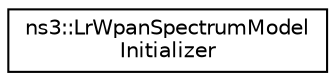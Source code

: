 digraph "Graphical Class Hierarchy"
{
 // LATEX_PDF_SIZE
  edge [fontname="Helvetica",fontsize="10",labelfontname="Helvetica",labelfontsize="10"];
  node [fontname="Helvetica",fontsize="10",shape=record];
  rankdir="LR";
  Node0 [label="ns3::LrWpanSpectrumModel\lInitializer",height=0.2,width=0.4,color="black", fillcolor="white", style="filled",URL="$classns3_1_1_lr_wpan_spectrum_model_initializer.html",tooltip="Helper class used to automatically initialize the LrWpan Spectrum Model objects."];
}
